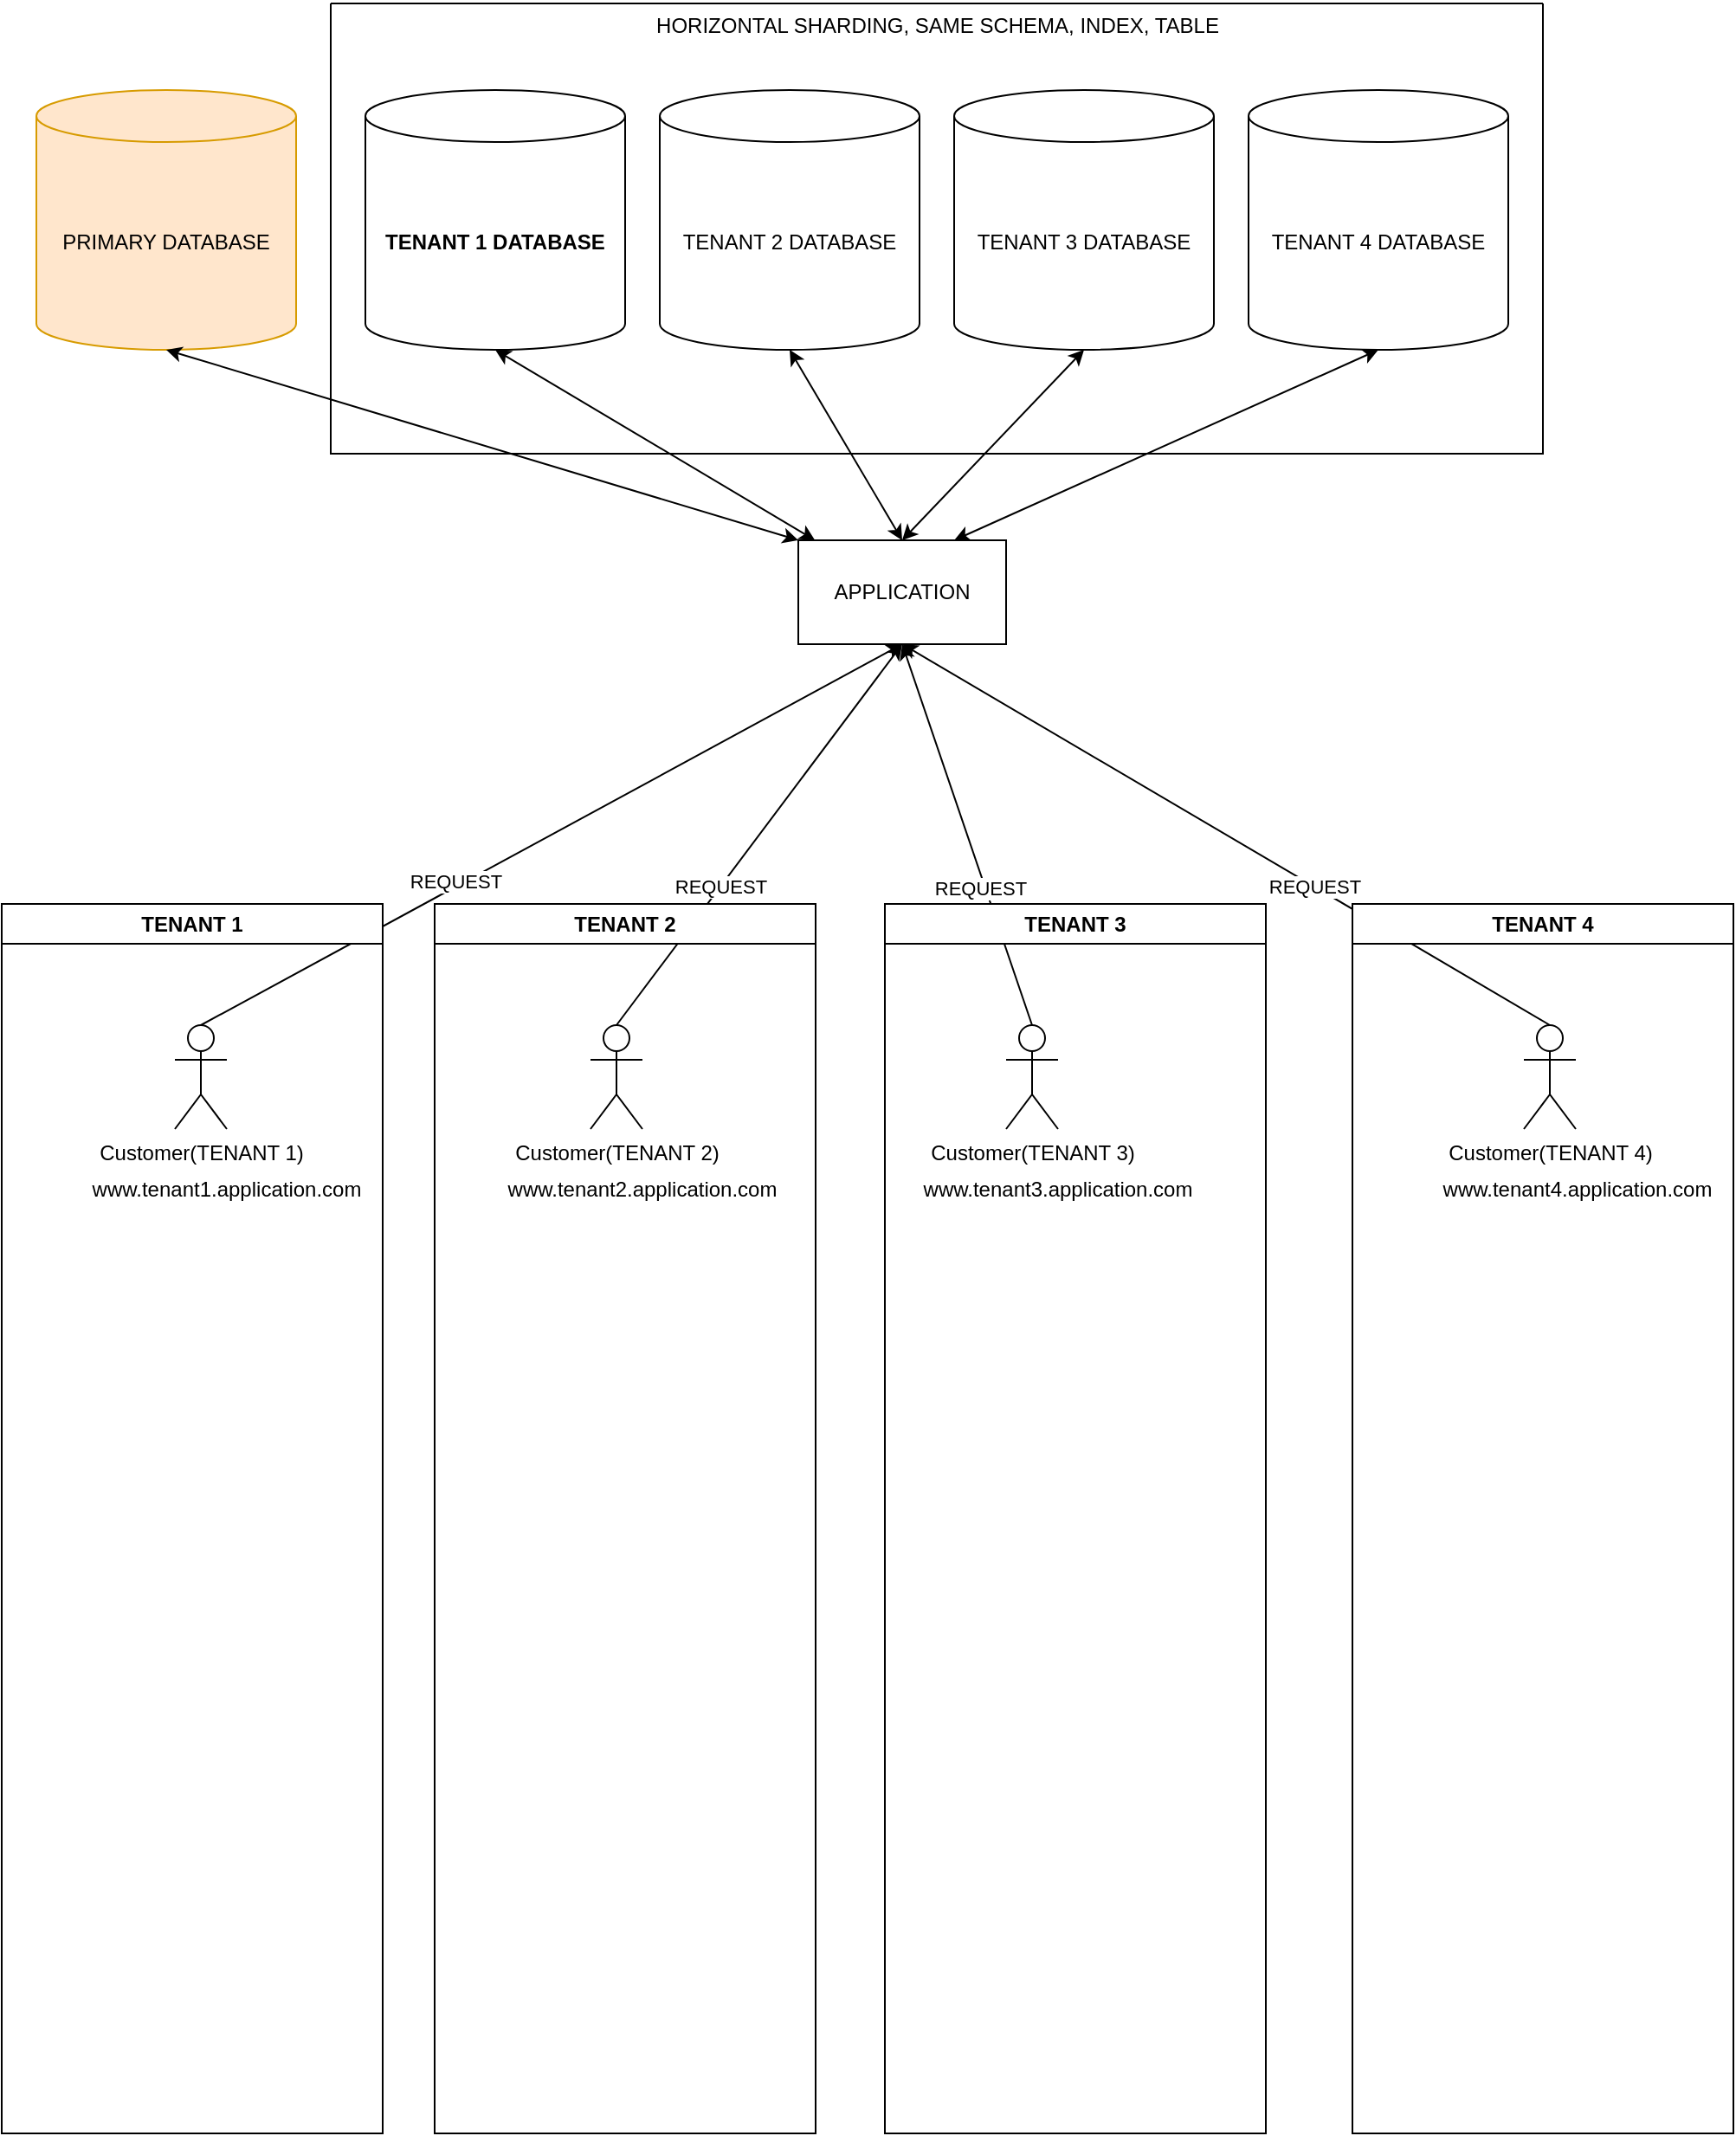 <mxfile version="26.0.6">
  <diagram name="Page-1" id="jGbWEOGqQRNeVDH_kExa">
    <mxGraphModel dx="2213" dy="864" grid="1" gridSize="10" guides="1" tooltips="1" connect="1" arrows="1" fold="1" page="1" pageScale="1" pageWidth="850" pageHeight="1100" math="0" shadow="0">
      <root>
        <mxCell id="0" />
        <mxCell id="1" parent="0" />
        <mxCell id="ksQm1QgzQyR4klBf2GgL-1" value="TENANT 1 DATABASE" style="shape=cylinder3;whiteSpace=wrap;html=1;boundedLbl=1;backgroundOutline=1;size=15;fontStyle=1" vertex="1" parent="1">
          <mxGeometry x="90" y="100" width="150" height="150" as="geometry" />
        </mxCell>
        <mxCell id="ksQm1QgzQyR4klBf2GgL-2" value="TENANT 2 DATABASE" style="shape=cylinder3;whiteSpace=wrap;html=1;boundedLbl=1;backgroundOutline=1;size=15;" vertex="1" parent="1">
          <mxGeometry x="260" y="100" width="150" height="150" as="geometry" />
        </mxCell>
        <mxCell id="ksQm1QgzQyR4klBf2GgL-3" value="TENANT 3 DATABASE" style="shape=cylinder3;whiteSpace=wrap;html=1;boundedLbl=1;backgroundOutline=1;size=15;" vertex="1" parent="1">
          <mxGeometry x="430" y="100" width="150" height="150" as="geometry" />
        </mxCell>
        <mxCell id="ksQm1QgzQyR4klBf2GgL-4" value="TENANT 4 DATABASE" style="shape=cylinder3;whiteSpace=wrap;html=1;boundedLbl=1;backgroundOutline=1;size=15;" vertex="1" parent="1">
          <mxGeometry x="600" y="100" width="150" height="150" as="geometry" />
        </mxCell>
        <mxCell id="ksQm1QgzQyR4klBf2GgL-5" value="APPLICATION" style="rounded=0;whiteSpace=wrap;html=1;" vertex="1" parent="1">
          <mxGeometry x="340" y="360" width="120" height="60" as="geometry" />
        </mxCell>
        <mxCell id="ksQm1QgzQyR4klBf2GgL-6" value="" style="endArrow=classic;startArrow=classic;html=1;rounded=0;entryX=0.5;entryY=1;entryDx=0;entryDy=0;entryPerimeter=0;" edge="1" parent="1" source="ksQm1QgzQyR4klBf2GgL-5" target="ksQm1QgzQyR4klBf2GgL-1">
          <mxGeometry width="50" height="50" relative="1" as="geometry">
            <mxPoint x="400" y="450" as="sourcePoint" />
            <mxPoint x="450" y="400" as="targetPoint" />
          </mxGeometry>
        </mxCell>
        <mxCell id="ksQm1QgzQyR4klBf2GgL-7" value="" style="endArrow=classic;startArrow=classic;html=1;rounded=0;entryX=0.5;entryY=1;entryDx=0;entryDy=0;entryPerimeter=0;exitX=0.5;exitY=0;exitDx=0;exitDy=0;" edge="1" parent="1" source="ksQm1QgzQyR4klBf2GgL-5" target="ksQm1QgzQyR4klBf2GgL-2">
          <mxGeometry width="50" height="50" relative="1" as="geometry">
            <mxPoint x="400" y="450" as="sourcePoint" />
            <mxPoint x="450" y="400" as="targetPoint" />
          </mxGeometry>
        </mxCell>
        <mxCell id="ksQm1QgzQyR4klBf2GgL-8" value="" style="endArrow=classic;startArrow=classic;html=1;rounded=0;entryX=0.5;entryY=1;entryDx=0;entryDy=0;entryPerimeter=0;exitX=0.5;exitY=0;exitDx=0;exitDy=0;" edge="1" parent="1" source="ksQm1QgzQyR4klBf2GgL-5" target="ksQm1QgzQyR4klBf2GgL-3">
          <mxGeometry width="50" height="50" relative="1" as="geometry">
            <mxPoint x="400" y="450" as="sourcePoint" />
            <mxPoint x="450" y="400" as="targetPoint" />
          </mxGeometry>
        </mxCell>
        <mxCell id="ksQm1QgzQyR4klBf2GgL-9" value="" style="endArrow=classic;startArrow=classic;html=1;rounded=0;entryX=0.5;entryY=1;entryDx=0;entryDy=0;entryPerimeter=0;exitX=0.75;exitY=0;exitDx=0;exitDy=0;" edge="1" parent="1" source="ksQm1QgzQyR4klBf2GgL-5" target="ksQm1QgzQyR4klBf2GgL-4">
          <mxGeometry width="50" height="50" relative="1" as="geometry">
            <mxPoint x="400" y="450" as="sourcePoint" />
            <mxPoint x="450" y="400" as="targetPoint" />
          </mxGeometry>
        </mxCell>
        <mxCell id="ksQm1QgzQyR4klBf2GgL-12" value="" style="endArrow=classic;html=1;rounded=0;entryX=0.5;entryY=1;entryDx=0;entryDy=0;exitX=0.5;exitY=0;exitDx=0;exitDy=0;exitPerimeter=0;" edge="1" parent="1" source="ksQm1QgzQyR4klBf2GgL-11" target="ksQm1QgzQyR4klBf2GgL-5">
          <mxGeometry width="50" height="50" relative="1" as="geometry">
            <mxPoint x="400" y="510" as="sourcePoint" />
            <mxPoint x="450" y="460" as="targetPoint" />
          </mxGeometry>
        </mxCell>
        <mxCell id="ksQm1QgzQyR4klBf2GgL-17" value="REQUEST" style="edgeLabel;html=1;align=center;verticalAlign=middle;resizable=0;points=[];" vertex="1" connectable="0" parent="ksQm1QgzQyR4klBf2GgL-12">
          <mxGeometry x="-0.269" y="3" relative="1" as="geometry">
            <mxPoint as="offset" />
          </mxGeometry>
        </mxCell>
        <mxCell id="ksQm1QgzQyR4klBf2GgL-14" value="" style="endArrow=classic;html=1;rounded=0;exitX=0.5;exitY=0;exitDx=0;exitDy=0;exitPerimeter=0;entryX=0.5;entryY=1;entryDx=0;entryDy=0;" edge="1" parent="1" source="ksQm1QgzQyR4klBf2GgL-13" target="ksQm1QgzQyR4klBf2GgL-5">
          <mxGeometry width="50" height="50" relative="1" as="geometry">
            <mxPoint x="400" y="510" as="sourcePoint" />
            <mxPoint x="450" y="460" as="targetPoint" />
          </mxGeometry>
        </mxCell>
        <mxCell id="ksQm1QgzQyR4klBf2GgL-18" value="REQUEST" style="edgeLabel;html=1;align=center;verticalAlign=middle;resizable=0;points=[];" vertex="1" connectable="0" parent="ksQm1QgzQyR4klBf2GgL-14">
          <mxGeometry x="-0.273" relative="1" as="geometry">
            <mxPoint as="offset" />
          </mxGeometry>
        </mxCell>
        <mxCell id="ksQm1QgzQyR4klBf2GgL-15" value="" style="swimlane;startSize=0;" vertex="1" parent="1">
          <mxGeometry x="70" y="50" width="700" height="260" as="geometry" />
        </mxCell>
        <mxCell id="ksQm1QgzQyR4klBf2GgL-16" value="HORIZONTAL SHARDING, SAME SCHEMA, INDEX, TABLE" style="text;html=1;align=center;verticalAlign=middle;resizable=0;points=[];autosize=1;strokeColor=none;fillColor=none;" vertex="1" parent="1">
          <mxGeometry x="245" y="48" width="350" height="30" as="geometry" />
        </mxCell>
        <mxCell id="ksQm1QgzQyR4klBf2GgL-25" value="" style="endArrow=classic;html=1;rounded=0;entryX=0.5;entryY=1;entryDx=0;entryDy=0;exitX=0.5;exitY=0;exitDx=0;exitDy=0;exitPerimeter=0;" edge="1" parent="1" source="ksQm1QgzQyR4klBf2GgL-24" target="ksQm1QgzQyR4klBf2GgL-5">
          <mxGeometry width="50" height="50" relative="1" as="geometry">
            <mxPoint x="800" y="510" as="sourcePoint" />
            <mxPoint x="810" y="540" as="targetPoint" />
          </mxGeometry>
        </mxCell>
        <mxCell id="ksQm1QgzQyR4klBf2GgL-26" value="REQUEST" style="edgeLabel;html=1;align=center;verticalAlign=middle;resizable=0;points=[];" vertex="1" connectable="0" parent="ksQm1QgzQyR4klBf2GgL-25">
          <mxGeometry x="-0.269" y="3" relative="1" as="geometry">
            <mxPoint as="offset" />
          </mxGeometry>
        </mxCell>
        <mxCell id="ksQm1QgzQyR4klBf2GgL-28" value="" style="endArrow=classic;html=1;rounded=0;exitX=0.5;exitY=0;exitDx=0;exitDy=0;exitPerimeter=0;" edge="1" parent="1" source="ksQm1QgzQyR4klBf2GgL-27">
          <mxGeometry width="50" height="50" relative="1" as="geometry">
            <mxPoint x="800" y="510" as="sourcePoint" />
            <mxPoint x="400" y="420" as="targetPoint" />
          </mxGeometry>
        </mxCell>
        <mxCell id="ksQm1QgzQyR4klBf2GgL-29" value="REQUEST" style="edgeLabel;html=1;align=center;verticalAlign=middle;resizable=0;points=[];" vertex="1" connectable="0" parent="ksQm1QgzQyR4klBf2GgL-28">
          <mxGeometry x="-0.273" relative="1" as="geometry">
            <mxPoint as="offset" />
          </mxGeometry>
        </mxCell>
        <mxCell id="ksQm1QgzQyR4klBf2GgL-32" value="TENANT 1" style="swimlane;whiteSpace=wrap;html=1;" vertex="1" parent="1">
          <mxGeometry x="-120" y="570" width="220" height="710" as="geometry" />
        </mxCell>
        <mxCell id="ksQm1QgzQyR4klBf2GgL-11" value="Customer(TENANT 1)" style="shape=umlActor;verticalLabelPosition=bottom;verticalAlign=top;html=1;outlineConnect=0;" vertex="1" parent="ksQm1QgzQyR4klBf2GgL-32">
          <mxGeometry x="100" y="70" width="30" height="60" as="geometry" />
        </mxCell>
        <mxCell id="ksQm1QgzQyR4klBf2GgL-22" value="www.tenant1.application.com" style="text;html=1;align=center;verticalAlign=middle;whiteSpace=wrap;rounded=0;" vertex="1" parent="ksQm1QgzQyR4klBf2GgL-32">
          <mxGeometry x="100" y="150" width="60" height="30" as="geometry" />
        </mxCell>
        <mxCell id="ksQm1QgzQyR4klBf2GgL-33" value="TENANT 2" style="swimlane;whiteSpace=wrap;html=1;" vertex="1" parent="1">
          <mxGeometry x="130" y="570" width="220" height="710" as="geometry" />
        </mxCell>
        <mxCell id="ksQm1QgzQyR4klBf2GgL-13" value="Customer(TENANT 2)" style="shape=umlActor;verticalLabelPosition=bottom;verticalAlign=top;html=1;outlineConnect=0;" vertex="1" parent="ksQm1QgzQyR4klBf2GgL-33">
          <mxGeometry x="90" y="70" width="30" height="60" as="geometry" />
        </mxCell>
        <mxCell id="ksQm1QgzQyR4klBf2GgL-23" value="www.tenant2.application.com" style="text;html=1;align=center;verticalAlign=middle;whiteSpace=wrap;rounded=0;" vertex="1" parent="ksQm1QgzQyR4klBf2GgL-33">
          <mxGeometry x="90" y="150" width="60" height="30" as="geometry" />
        </mxCell>
        <mxCell id="ksQm1QgzQyR4klBf2GgL-34" value="TENANT 3" style="swimlane;whiteSpace=wrap;html=1;" vertex="1" parent="1">
          <mxGeometry x="390" y="570" width="220" height="710" as="geometry" />
        </mxCell>
        <mxCell id="ksQm1QgzQyR4klBf2GgL-24" value="Customer(TENANT 3)" style="shape=umlActor;verticalLabelPosition=bottom;verticalAlign=top;html=1;outlineConnect=0;" vertex="1" parent="ksQm1QgzQyR4klBf2GgL-34">
          <mxGeometry x="70" y="70" width="30" height="60" as="geometry" />
        </mxCell>
        <mxCell id="ksQm1QgzQyR4klBf2GgL-30" value="www.tenant3.application.com" style="text;html=1;align=center;verticalAlign=middle;whiteSpace=wrap;rounded=0;" vertex="1" parent="ksQm1QgzQyR4klBf2GgL-34">
          <mxGeometry x="70" y="150" width="60" height="30" as="geometry" />
        </mxCell>
        <mxCell id="ksQm1QgzQyR4klBf2GgL-35" value="TENANT 4" style="swimlane;whiteSpace=wrap;html=1;" vertex="1" parent="1">
          <mxGeometry x="660" y="570" width="220" height="710" as="geometry" />
        </mxCell>
        <mxCell id="ksQm1QgzQyR4klBf2GgL-27" value="Customer(TENANT 4)" style="shape=umlActor;verticalLabelPosition=bottom;verticalAlign=top;html=1;outlineConnect=0;" vertex="1" parent="ksQm1QgzQyR4klBf2GgL-35">
          <mxGeometry x="99" y="70" width="30" height="60" as="geometry" />
        </mxCell>
        <mxCell id="ksQm1QgzQyR4klBf2GgL-31" value="www.tenant4.application.com" style="text;html=1;align=center;verticalAlign=middle;whiteSpace=wrap;rounded=0;" vertex="1" parent="ksQm1QgzQyR4klBf2GgL-35">
          <mxGeometry x="100" y="150" width="60" height="30" as="geometry" />
        </mxCell>
        <mxCell id="ksQm1QgzQyR4klBf2GgL-38" value="PRIMARY DATABASE" style="shape=cylinder3;whiteSpace=wrap;html=1;boundedLbl=1;backgroundOutline=1;size=15;fillColor=#ffe6cc;strokeColor=#d79b00;" vertex="1" parent="1">
          <mxGeometry x="-100" y="100" width="150" height="150" as="geometry" />
        </mxCell>
        <mxCell id="ksQm1QgzQyR4klBf2GgL-40" value="" style="endArrow=classic;startArrow=classic;html=1;rounded=0;entryX=0.5;entryY=1;entryDx=0;entryDy=0;entryPerimeter=0;exitX=0;exitY=0;exitDx=0;exitDy=0;" edge="1" parent="1" source="ksQm1QgzQyR4klBf2GgL-5" target="ksQm1QgzQyR4klBf2GgL-38">
          <mxGeometry width="50" height="50" relative="1" as="geometry">
            <mxPoint x="350" y="410" as="sourcePoint" />
            <mxPoint x="400" y="360" as="targetPoint" />
          </mxGeometry>
        </mxCell>
      </root>
    </mxGraphModel>
  </diagram>
</mxfile>
